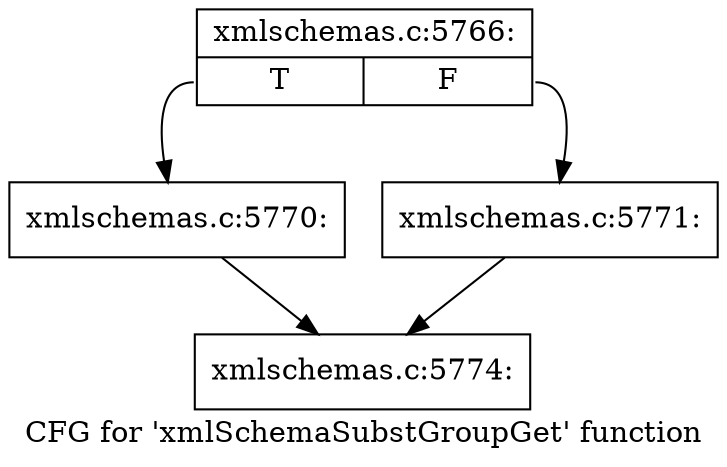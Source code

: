 digraph "CFG for 'xmlSchemaSubstGroupGet' function" {
	label="CFG for 'xmlSchemaSubstGroupGet' function";

	Node0x55d0265c0a40 [shape=record,label="{xmlschemas.c:5766:|{<s0>T|<s1>F}}"];
	Node0x55d0265c0a40:s0 -> Node0x55d0265ccf50;
	Node0x55d0265c0a40:s1 -> Node0x55d0265ccfa0;
	Node0x55d0265ccf50 [shape=record,label="{xmlschemas.c:5770:}"];
	Node0x55d0265ccf50 -> Node0x55d0265c0a90;
	Node0x55d0265ccfa0 [shape=record,label="{xmlschemas.c:5771:}"];
	Node0x55d0265ccfa0 -> Node0x55d0265c0a90;
	Node0x55d0265c0a90 [shape=record,label="{xmlschemas.c:5774:}"];
}
